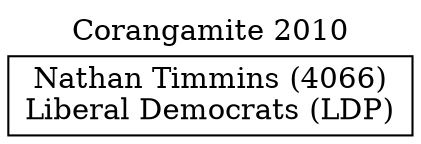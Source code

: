 // House preference flow
digraph "Nathan Timmins (4066)_Corangamite_2010" {
	graph [label="Corangamite 2010" labelloc=t mclimit=10]
	node [shape=box]
	"Nathan Timmins (4066)" [label="Nathan Timmins (4066)
Liberal Democrats (LDP)"]
}
